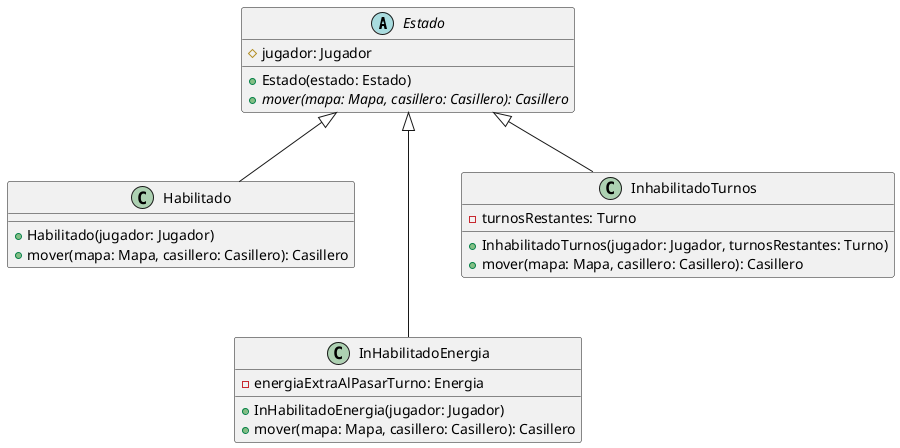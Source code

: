 @startuml Estado

abstract class Estado{
    #jugador: Jugador
    +Estado(estado: Estado)
    +{abstract}mover(mapa: Mapa, casillero: Casillero): Casillero
}


class Habilitado{
    +Habilitado(jugador: Jugador)
    +mover(mapa: Mapa, casillero: Casillero): Casillero
}


class InHabilitadoEnergia{
    -energiaExtraAlPasarTurno: Energia
    +InHabilitadoEnergia(jugador: Jugador)
    +mover(mapa: Mapa, casillero: Casillero): Casillero
}


class InhabilitadoTurnos{
    -turnosRestantes: Turno
    +InhabilitadoTurnos(jugador: Jugador, turnosRestantes: Turno)
    +mover(mapa: Mapa, casillero: Casillero): Casillero
}


Estado <|-- Habilitado
Estado <|-- InhabilitadoTurnos
Estado <|--- InHabilitadoEnergia

@enduml